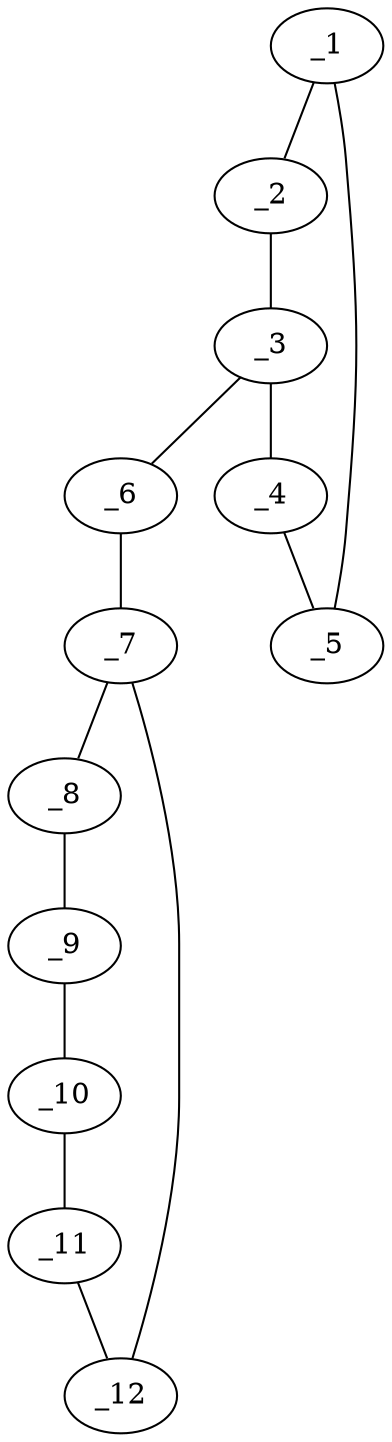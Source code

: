 graph molid625042 {
	_1	 [charge=0,
		chem=1,
		symbol="C  ",
		x="4.8147",
		y="2.3512"];
	_2	 [charge=0,
		chem=1,
		symbol="C  ",
		x="3.8366",
		y="2.1433"];
	_1 -- _2	 [valence=1];
	_5	 [charge=0,
		chem=1,
		symbol="C  ",
		x="5.3147",
		y="1.4852"];
	_1 -- _5	 [valence=1];
	_3	 [charge=0,
		chem=1,
		symbol="C  ",
		x="3.7321",
		y="1.1488"];
	_2 -- _3	 [valence=1];
	_4	 [charge=0,
		chem=2,
		symbol="O  ",
		x="4.6456",
		y="0.742"];
	_3 -- _4	 [valence=1];
	_6	 [charge=0,
		chem=5,
		symbol="S  ",
		x="2.866",
		y="0.6488"];
	_3 -- _6	 [valence=1];
	_4 -- _5	 [valence=1];
	_7	 [charge=0,
		chem=1,
		symbol="C  ",
		x="2.866",
		y="-0.3512"];
	_6 -- _7	 [valence=1];
	_8	 [charge=0,
		chem=1,
		symbol="C  ",
		x=2,
		y="-0.8512"];
	_7 -- _8	 [valence=1];
	_12	 [charge=0,
		chem=1,
		symbol="C  ",
		x="3.7321",
		y="-0.8512"];
	_7 -- _12	 [valence=2];
	_9	 [charge=0,
		chem=1,
		symbol="C  ",
		x=2,
		y="-1.8512"];
	_8 -- _9	 [valence=2];
	_10	 [charge=0,
		chem=1,
		symbol="C  ",
		x="2.866",
		y="-2.3512"];
	_9 -- _10	 [valence=1];
	_11	 [charge=0,
		chem=1,
		symbol="C  ",
		x="3.7321",
		y="-1.8512"];
	_10 -- _11	 [valence=2];
	_11 -- _12	 [valence=1];
}
